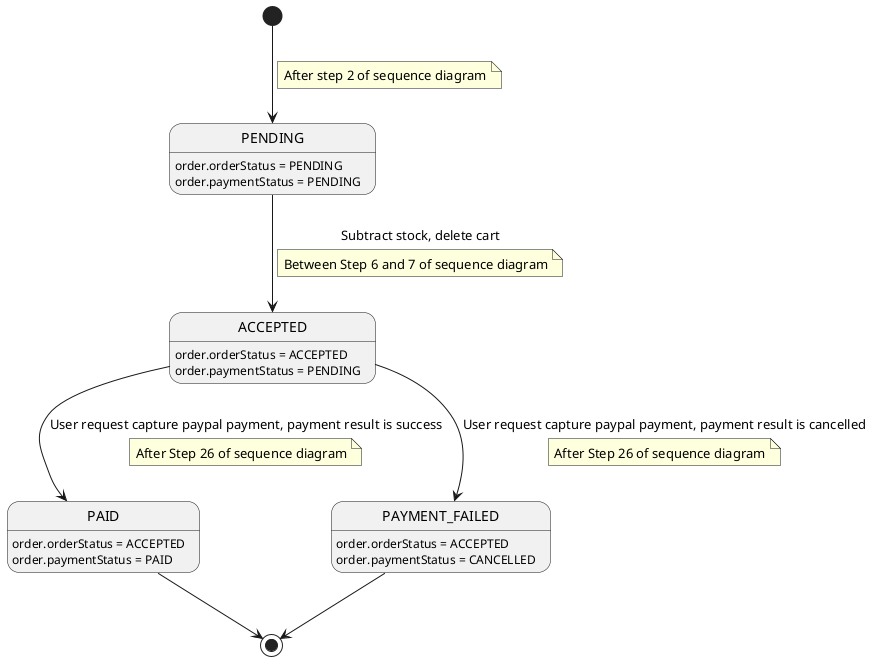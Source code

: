 @startuml Order State diagram
[*] --> PENDING
note on link
After step 2 of sequence diagram
end note
PENDING: order.orderStatus = PENDING
PENDING: order.paymentStatus = PENDING

PENDING --> ACCEPTED: Subtract stock, delete cart 
note on link
Between Step 6 and 7 of sequence diagram
end note
ACCEPTED: order.orderStatus = ACCEPTED
ACCEPTED: order.paymentStatus = PENDING

ACCEPTED --> PAID: User request capture paypal payment, payment result is success
note on link
After Step 26 of sequence diagram
end note
PAID: order.orderStatus = ACCEPTED
PAID: order.paymentStatus = PAID

ACCEPTED --> PAYMENT_FAILED: User request capture paypal payment, payment result is cancelled
note on link
After Step 26 of sequence diagram
end note
PAYMENT_FAILED: order.orderStatus = ACCEPTED
PAYMENT_FAILED: order.paymentStatus = CANCELLED
PAID --> [*]
PAYMENT_FAILED --> [*]
@enduml